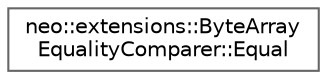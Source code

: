 digraph "Graphical Class Hierarchy"
{
 // LATEX_PDF_SIZE
  bgcolor="transparent";
  edge [fontname=Helvetica,fontsize=10,labelfontname=Helvetica,labelfontsize=10];
  node [fontname=Helvetica,fontsize=10,shape=box,height=0.2,width=0.4];
  rankdir="LR";
  Node0 [id="Node000000",label="neo::extensions::ByteArray\lEqualityComparer::Equal",height=0.2,width=0.4,color="grey40", fillcolor="white", style="filled",URL="$structneo_1_1extensions_1_1_byte_array_equality_comparer_1_1_equal.html",tooltip="Equality functor for use with standard containers."];
}

